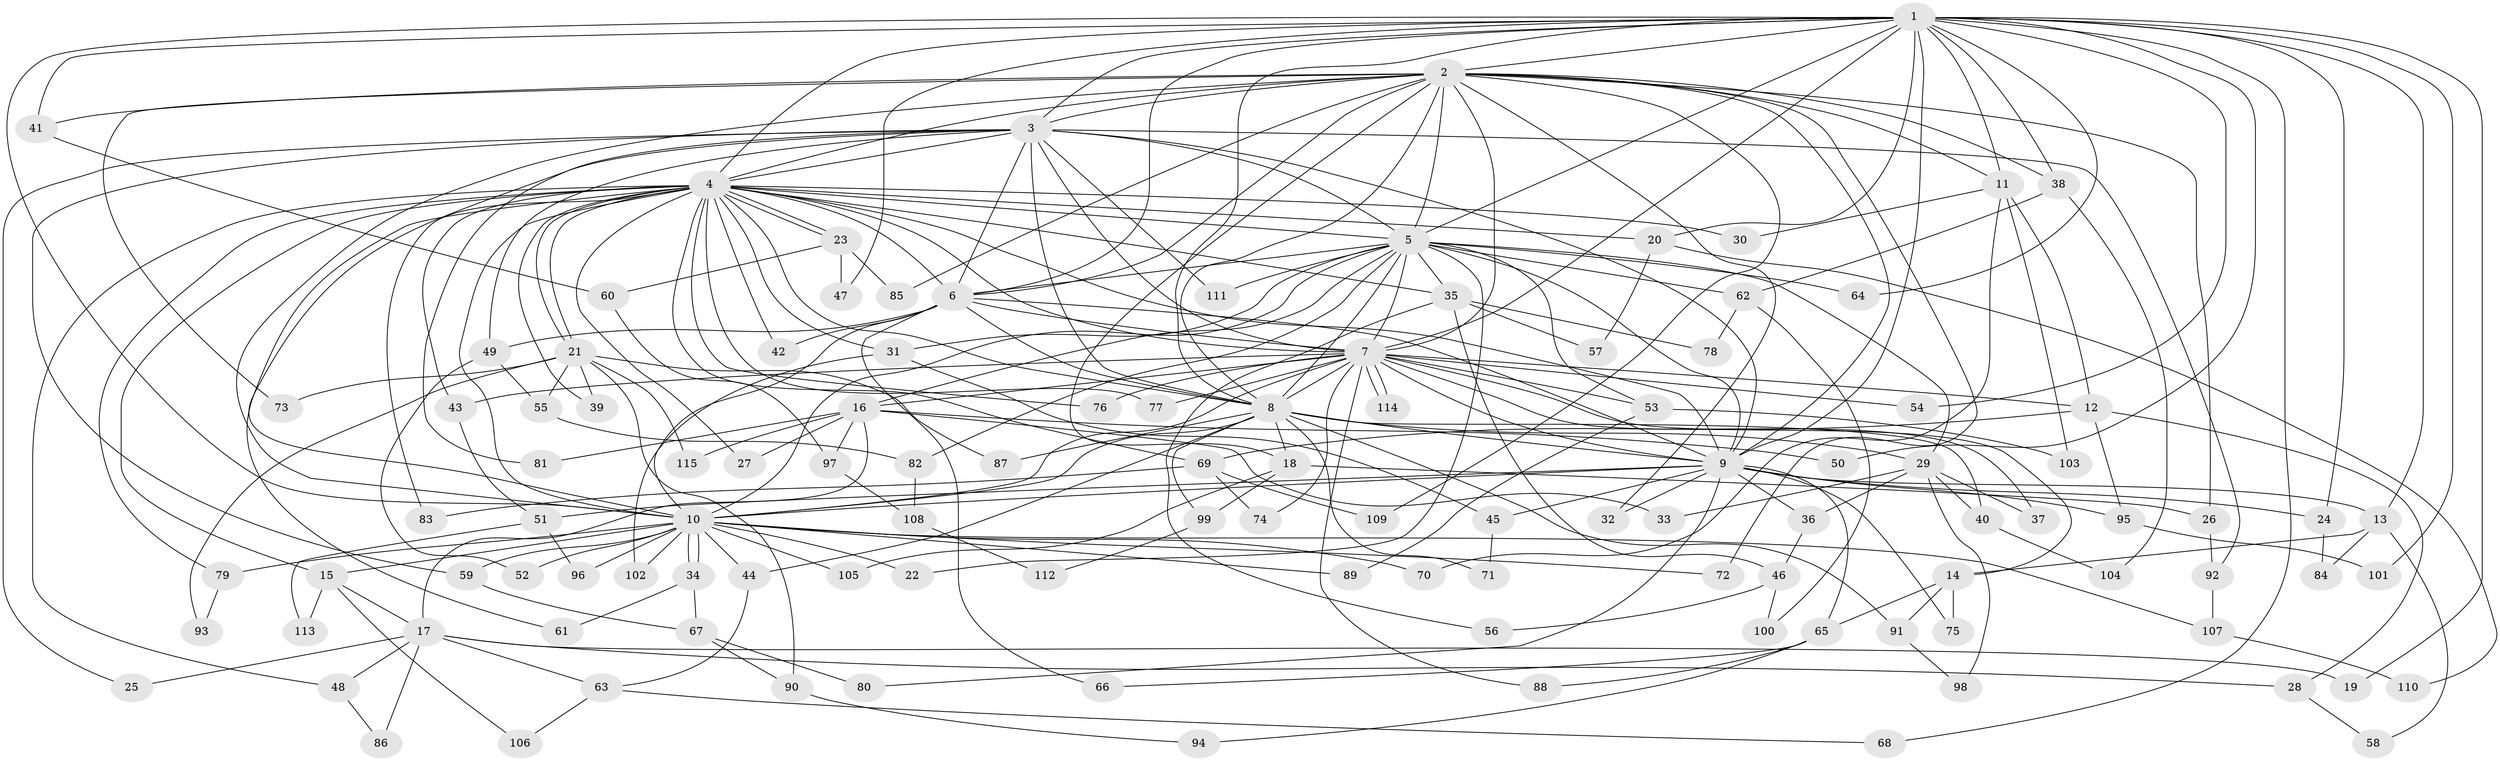 // coarse degree distribution, {14: 0.029411764705882353, 19: 0.029411764705882353, 23: 0.029411764705882353, 16: 0.029411764705882353, 15: 0.029411764705882353, 13: 0.058823529411764705, 6: 0.11764705882352941, 5: 0.11764705882352941, 4: 0.11764705882352941, 7: 0.058823529411764705, 3: 0.029411764705882353, 2: 0.35294117647058826}
// Generated by graph-tools (version 1.1) at 2025/17/03/04/25 18:17:17]
// undirected, 115 vertices, 255 edges
graph export_dot {
graph [start="1"]
  node [color=gray90,style=filled];
  1;
  2;
  3;
  4;
  5;
  6;
  7;
  8;
  9;
  10;
  11;
  12;
  13;
  14;
  15;
  16;
  17;
  18;
  19;
  20;
  21;
  22;
  23;
  24;
  25;
  26;
  27;
  28;
  29;
  30;
  31;
  32;
  33;
  34;
  35;
  36;
  37;
  38;
  39;
  40;
  41;
  42;
  43;
  44;
  45;
  46;
  47;
  48;
  49;
  50;
  51;
  52;
  53;
  54;
  55;
  56;
  57;
  58;
  59;
  60;
  61;
  62;
  63;
  64;
  65;
  66;
  67;
  68;
  69;
  70;
  71;
  72;
  73;
  74;
  75;
  76;
  77;
  78;
  79;
  80;
  81;
  82;
  83;
  84;
  85;
  86;
  87;
  88;
  89;
  90;
  91;
  92;
  93;
  94;
  95;
  96;
  97;
  98;
  99;
  100;
  101;
  102;
  103;
  104;
  105;
  106;
  107;
  108;
  109;
  110;
  111;
  112;
  113;
  114;
  115;
  1 -- 2;
  1 -- 3;
  1 -- 4;
  1 -- 5;
  1 -- 6;
  1 -- 7;
  1 -- 8;
  1 -- 9;
  1 -- 10;
  1 -- 11;
  1 -- 13;
  1 -- 19;
  1 -- 20;
  1 -- 24;
  1 -- 38;
  1 -- 41;
  1 -- 47;
  1 -- 50;
  1 -- 54;
  1 -- 64;
  1 -- 68;
  1 -- 101;
  2 -- 3;
  2 -- 4;
  2 -- 5;
  2 -- 6;
  2 -- 7;
  2 -- 8;
  2 -- 9;
  2 -- 10;
  2 -- 11;
  2 -- 18;
  2 -- 26;
  2 -- 32;
  2 -- 38;
  2 -- 41;
  2 -- 72;
  2 -- 73;
  2 -- 85;
  2 -- 109;
  3 -- 4;
  3 -- 5;
  3 -- 6;
  3 -- 7;
  3 -- 8;
  3 -- 9;
  3 -- 10;
  3 -- 25;
  3 -- 49;
  3 -- 59;
  3 -- 81;
  3 -- 92;
  3 -- 111;
  4 -- 5;
  4 -- 6;
  4 -- 7;
  4 -- 8;
  4 -- 9;
  4 -- 10;
  4 -- 15;
  4 -- 20;
  4 -- 21;
  4 -- 21;
  4 -- 23;
  4 -- 23;
  4 -- 27;
  4 -- 30;
  4 -- 31;
  4 -- 35;
  4 -- 39;
  4 -- 42;
  4 -- 43;
  4 -- 48;
  4 -- 61;
  4 -- 69;
  4 -- 76;
  4 -- 77;
  4 -- 79;
  4 -- 83;
  5 -- 6;
  5 -- 7;
  5 -- 8;
  5 -- 9;
  5 -- 10;
  5 -- 16;
  5 -- 22;
  5 -- 29;
  5 -- 31;
  5 -- 35;
  5 -- 53;
  5 -- 62;
  5 -- 64;
  5 -- 82;
  5 -- 111;
  6 -- 7;
  6 -- 8;
  6 -- 9;
  6 -- 10;
  6 -- 42;
  6 -- 49;
  6 -- 66;
  7 -- 8;
  7 -- 9;
  7 -- 10;
  7 -- 12;
  7 -- 14;
  7 -- 16;
  7 -- 37;
  7 -- 43;
  7 -- 53;
  7 -- 54;
  7 -- 74;
  7 -- 76;
  7 -- 77;
  7 -- 88;
  7 -- 114;
  7 -- 114;
  8 -- 9;
  8 -- 10;
  8 -- 18;
  8 -- 29;
  8 -- 40;
  8 -- 44;
  8 -- 71;
  8 -- 87;
  8 -- 91;
  8 -- 99;
  9 -- 10;
  9 -- 13;
  9 -- 24;
  9 -- 32;
  9 -- 36;
  9 -- 45;
  9 -- 51;
  9 -- 65;
  9 -- 75;
  9 -- 80;
  9 -- 95;
  10 -- 15;
  10 -- 22;
  10 -- 34;
  10 -- 34;
  10 -- 44;
  10 -- 52;
  10 -- 59;
  10 -- 70;
  10 -- 72;
  10 -- 79;
  10 -- 89;
  10 -- 96;
  10 -- 102;
  10 -- 105;
  10 -- 107;
  11 -- 12;
  11 -- 30;
  11 -- 70;
  11 -- 103;
  12 -- 28;
  12 -- 69;
  12 -- 95;
  13 -- 14;
  13 -- 58;
  13 -- 84;
  14 -- 65;
  14 -- 75;
  14 -- 91;
  15 -- 17;
  15 -- 106;
  15 -- 113;
  16 -- 17;
  16 -- 27;
  16 -- 33;
  16 -- 50;
  16 -- 81;
  16 -- 97;
  16 -- 115;
  17 -- 19;
  17 -- 25;
  17 -- 28;
  17 -- 48;
  17 -- 63;
  17 -- 86;
  18 -- 26;
  18 -- 99;
  18 -- 105;
  20 -- 57;
  20 -- 110;
  21 -- 39;
  21 -- 55;
  21 -- 73;
  21 -- 87;
  21 -- 90;
  21 -- 93;
  21 -- 115;
  23 -- 47;
  23 -- 60;
  23 -- 85;
  24 -- 84;
  26 -- 92;
  28 -- 58;
  29 -- 33;
  29 -- 36;
  29 -- 37;
  29 -- 40;
  29 -- 98;
  31 -- 45;
  31 -- 102;
  34 -- 61;
  34 -- 67;
  35 -- 46;
  35 -- 56;
  35 -- 57;
  35 -- 78;
  36 -- 46;
  38 -- 62;
  38 -- 104;
  40 -- 104;
  41 -- 60;
  43 -- 51;
  44 -- 63;
  45 -- 71;
  46 -- 56;
  46 -- 100;
  48 -- 86;
  49 -- 52;
  49 -- 55;
  51 -- 96;
  51 -- 113;
  53 -- 89;
  53 -- 103;
  55 -- 82;
  59 -- 67;
  60 -- 97;
  62 -- 78;
  62 -- 100;
  63 -- 68;
  63 -- 106;
  65 -- 66;
  65 -- 88;
  65 -- 94;
  67 -- 80;
  67 -- 90;
  69 -- 74;
  69 -- 83;
  69 -- 109;
  79 -- 93;
  82 -- 108;
  90 -- 94;
  91 -- 98;
  92 -- 107;
  95 -- 101;
  97 -- 108;
  99 -- 112;
  107 -- 110;
  108 -- 112;
}
